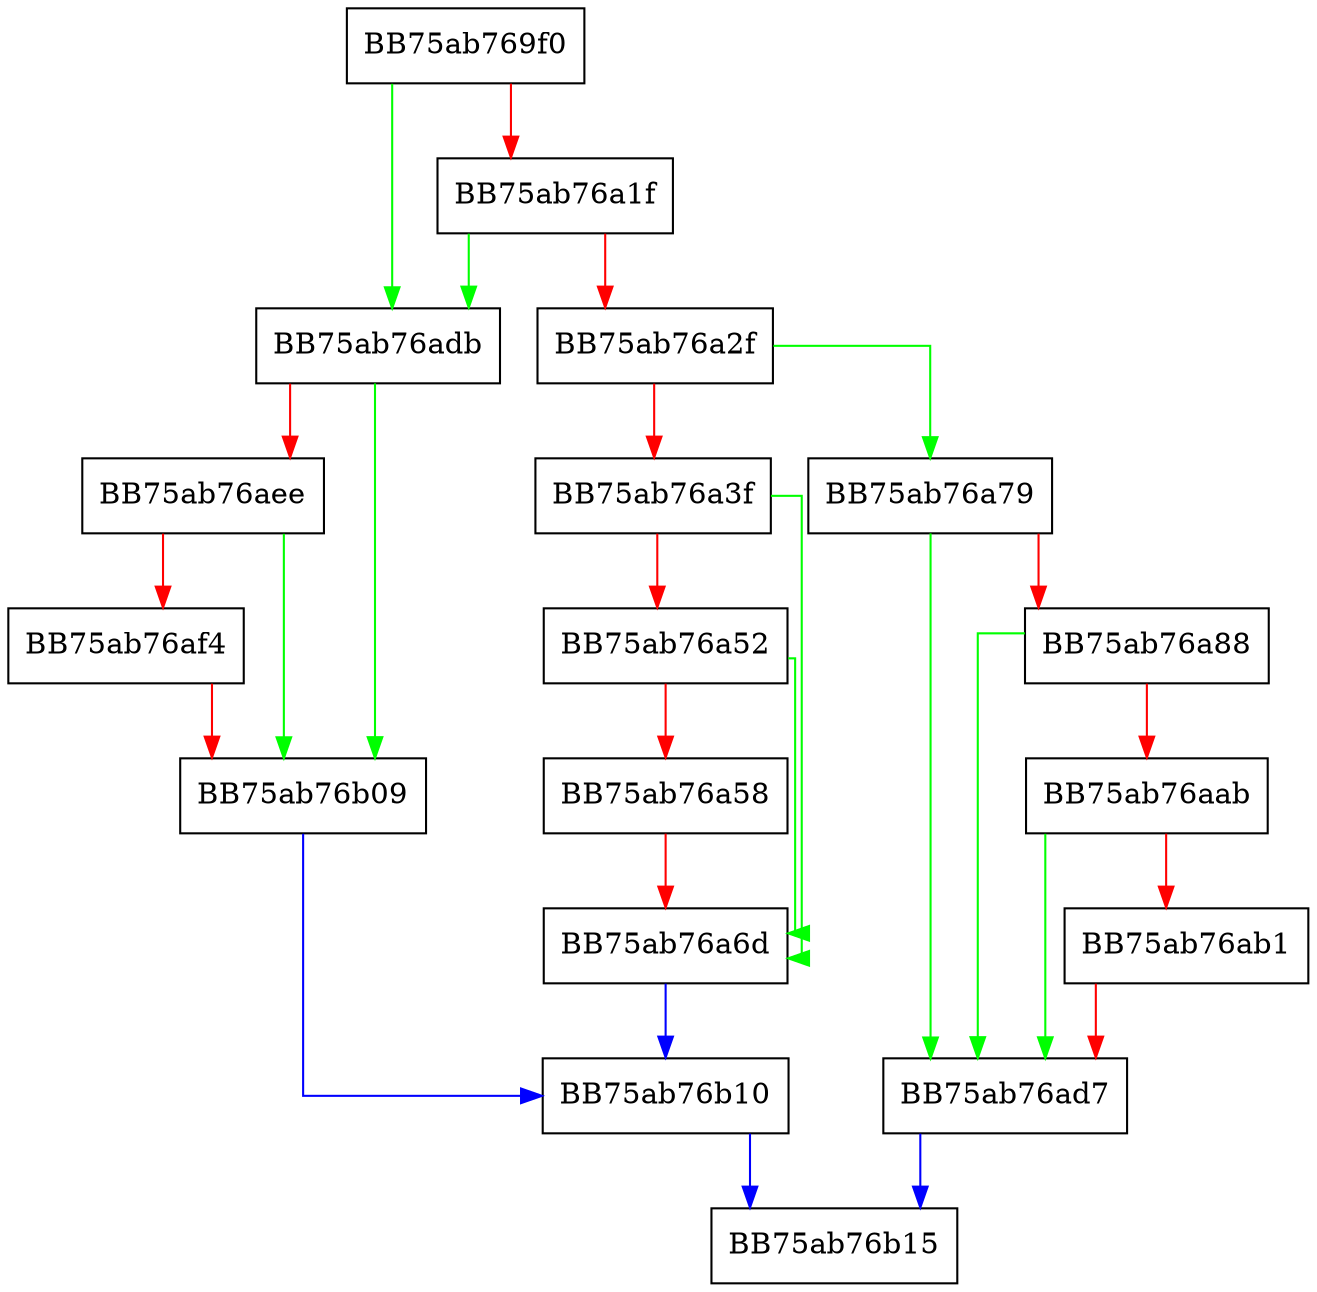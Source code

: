 digraph pfnSetFileAttributes {
  node [shape="box"];
  graph [splines=ortho];
  BB75ab769f0 -> BB75ab76adb [color="green"];
  BB75ab769f0 -> BB75ab76a1f [color="red"];
  BB75ab76a1f -> BB75ab76adb [color="green"];
  BB75ab76a1f -> BB75ab76a2f [color="red"];
  BB75ab76a2f -> BB75ab76a79 [color="green"];
  BB75ab76a2f -> BB75ab76a3f [color="red"];
  BB75ab76a3f -> BB75ab76a6d [color="green"];
  BB75ab76a3f -> BB75ab76a52 [color="red"];
  BB75ab76a52 -> BB75ab76a6d [color="green"];
  BB75ab76a52 -> BB75ab76a58 [color="red"];
  BB75ab76a58 -> BB75ab76a6d [color="red"];
  BB75ab76a6d -> BB75ab76b10 [color="blue"];
  BB75ab76a79 -> BB75ab76ad7 [color="green"];
  BB75ab76a79 -> BB75ab76a88 [color="red"];
  BB75ab76a88 -> BB75ab76ad7 [color="green"];
  BB75ab76a88 -> BB75ab76aab [color="red"];
  BB75ab76aab -> BB75ab76ad7 [color="green"];
  BB75ab76aab -> BB75ab76ab1 [color="red"];
  BB75ab76ab1 -> BB75ab76ad7 [color="red"];
  BB75ab76ad7 -> BB75ab76b15 [color="blue"];
  BB75ab76adb -> BB75ab76b09 [color="green"];
  BB75ab76adb -> BB75ab76aee [color="red"];
  BB75ab76aee -> BB75ab76b09 [color="green"];
  BB75ab76aee -> BB75ab76af4 [color="red"];
  BB75ab76af4 -> BB75ab76b09 [color="red"];
  BB75ab76b09 -> BB75ab76b10 [color="blue"];
  BB75ab76b10 -> BB75ab76b15 [color="blue"];
}